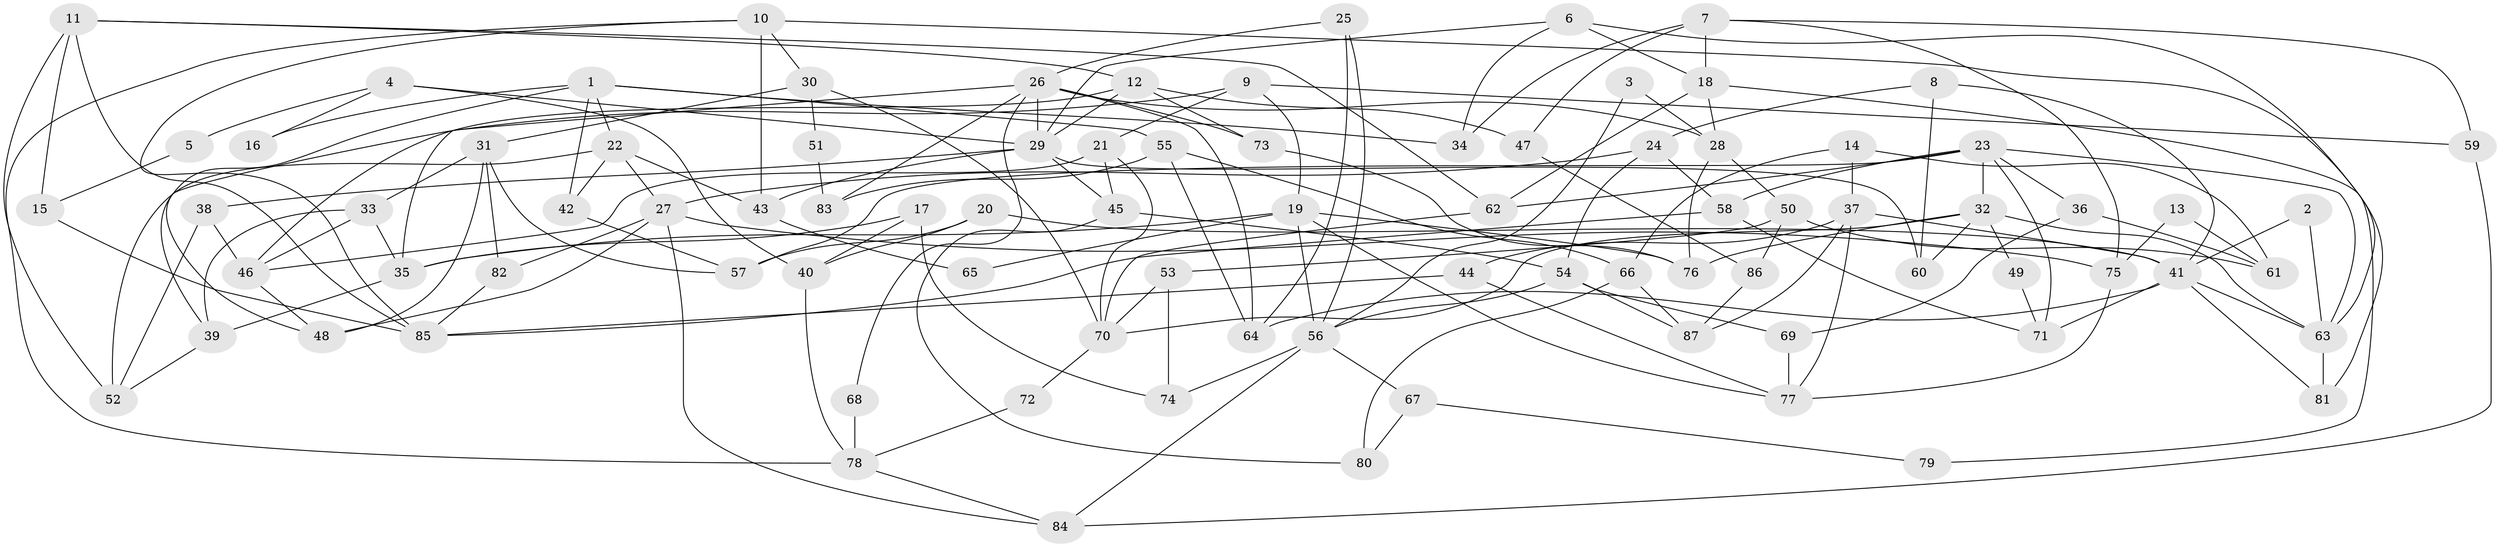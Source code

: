 // coarse degree distribution, {8: 0.12727272727272726, 2: 0.10909090909090909, 6: 0.16363636363636364, 4: 0.18181818181818182, 5: 0.12727272727272726, 7: 0.07272727272727272, 3: 0.2, 14: 0.01818181818181818}
// Generated by graph-tools (version 1.1) at 2025/24/03/03/25 07:24:02]
// undirected, 87 vertices, 174 edges
graph export_dot {
graph [start="1"]
  node [color=gray90,style=filled];
  1;
  2;
  3;
  4;
  5;
  6;
  7;
  8;
  9;
  10;
  11;
  12;
  13;
  14;
  15;
  16;
  17;
  18;
  19;
  20;
  21;
  22;
  23;
  24;
  25;
  26;
  27;
  28;
  29;
  30;
  31;
  32;
  33;
  34;
  35;
  36;
  37;
  38;
  39;
  40;
  41;
  42;
  43;
  44;
  45;
  46;
  47;
  48;
  49;
  50;
  51;
  52;
  53;
  54;
  55;
  56;
  57;
  58;
  59;
  60;
  61;
  62;
  63;
  64;
  65;
  66;
  67;
  68;
  69;
  70;
  71;
  72;
  73;
  74;
  75;
  76;
  77;
  78;
  79;
  80;
  81;
  82;
  83;
  84;
  85;
  86;
  87;
  1 -- 48;
  1 -- 22;
  1 -- 16;
  1 -- 34;
  1 -- 42;
  1 -- 55;
  2 -- 63;
  2 -- 41;
  3 -- 28;
  3 -- 56;
  4 -- 29;
  4 -- 40;
  4 -- 5;
  4 -- 16;
  5 -- 15;
  6 -- 63;
  6 -- 29;
  6 -- 18;
  6 -- 34;
  7 -- 34;
  7 -- 18;
  7 -- 47;
  7 -- 59;
  7 -- 75;
  8 -- 41;
  8 -- 24;
  8 -- 60;
  9 -- 21;
  9 -- 39;
  9 -- 19;
  9 -- 59;
  10 -- 85;
  10 -- 43;
  10 -- 30;
  10 -- 78;
  10 -- 81;
  11 -- 85;
  11 -- 12;
  11 -- 15;
  11 -- 52;
  11 -- 62;
  12 -- 29;
  12 -- 46;
  12 -- 47;
  12 -- 73;
  13 -- 61;
  13 -- 75;
  14 -- 66;
  14 -- 37;
  14 -- 61;
  15 -- 85;
  17 -- 35;
  17 -- 74;
  17 -- 40;
  18 -- 62;
  18 -- 28;
  18 -- 79;
  19 -- 35;
  19 -- 56;
  19 -- 65;
  19 -- 76;
  19 -- 77;
  20 -- 41;
  20 -- 40;
  20 -- 57;
  21 -- 46;
  21 -- 70;
  21 -- 45;
  22 -- 42;
  22 -- 52;
  22 -- 27;
  22 -- 43;
  23 -- 32;
  23 -- 58;
  23 -- 36;
  23 -- 57;
  23 -- 62;
  23 -- 63;
  23 -- 71;
  24 -- 27;
  24 -- 54;
  24 -- 58;
  25 -- 26;
  25 -- 56;
  25 -- 64;
  26 -- 73;
  26 -- 28;
  26 -- 29;
  26 -- 35;
  26 -- 64;
  26 -- 68;
  26 -- 83;
  27 -- 84;
  27 -- 48;
  27 -- 75;
  27 -- 82;
  28 -- 76;
  28 -- 50;
  29 -- 60;
  29 -- 38;
  29 -- 43;
  29 -- 45;
  30 -- 31;
  30 -- 51;
  30 -- 70;
  31 -- 57;
  31 -- 82;
  31 -- 33;
  31 -- 48;
  32 -- 63;
  32 -- 70;
  32 -- 49;
  32 -- 60;
  32 -- 76;
  33 -- 35;
  33 -- 39;
  33 -- 46;
  35 -- 39;
  36 -- 69;
  36 -- 61;
  37 -- 77;
  37 -- 41;
  37 -- 44;
  37 -- 87;
  38 -- 46;
  38 -- 52;
  39 -- 52;
  40 -- 78;
  41 -- 64;
  41 -- 63;
  41 -- 71;
  41 -- 81;
  42 -- 57;
  43 -- 65;
  44 -- 77;
  44 -- 85;
  45 -- 54;
  45 -- 80;
  46 -- 48;
  47 -- 86;
  49 -- 71;
  50 -- 61;
  50 -- 53;
  50 -- 86;
  51 -- 83;
  53 -- 70;
  53 -- 74;
  54 -- 87;
  54 -- 56;
  54 -- 69;
  55 -- 64;
  55 -- 66;
  55 -- 83;
  56 -- 67;
  56 -- 74;
  56 -- 84;
  58 -- 71;
  58 -- 85;
  59 -- 84;
  62 -- 70;
  63 -- 81;
  66 -- 87;
  66 -- 80;
  67 -- 80;
  67 -- 79;
  68 -- 78;
  69 -- 77;
  70 -- 72;
  72 -- 78;
  73 -- 76;
  75 -- 77;
  78 -- 84;
  82 -- 85;
  86 -- 87;
}
